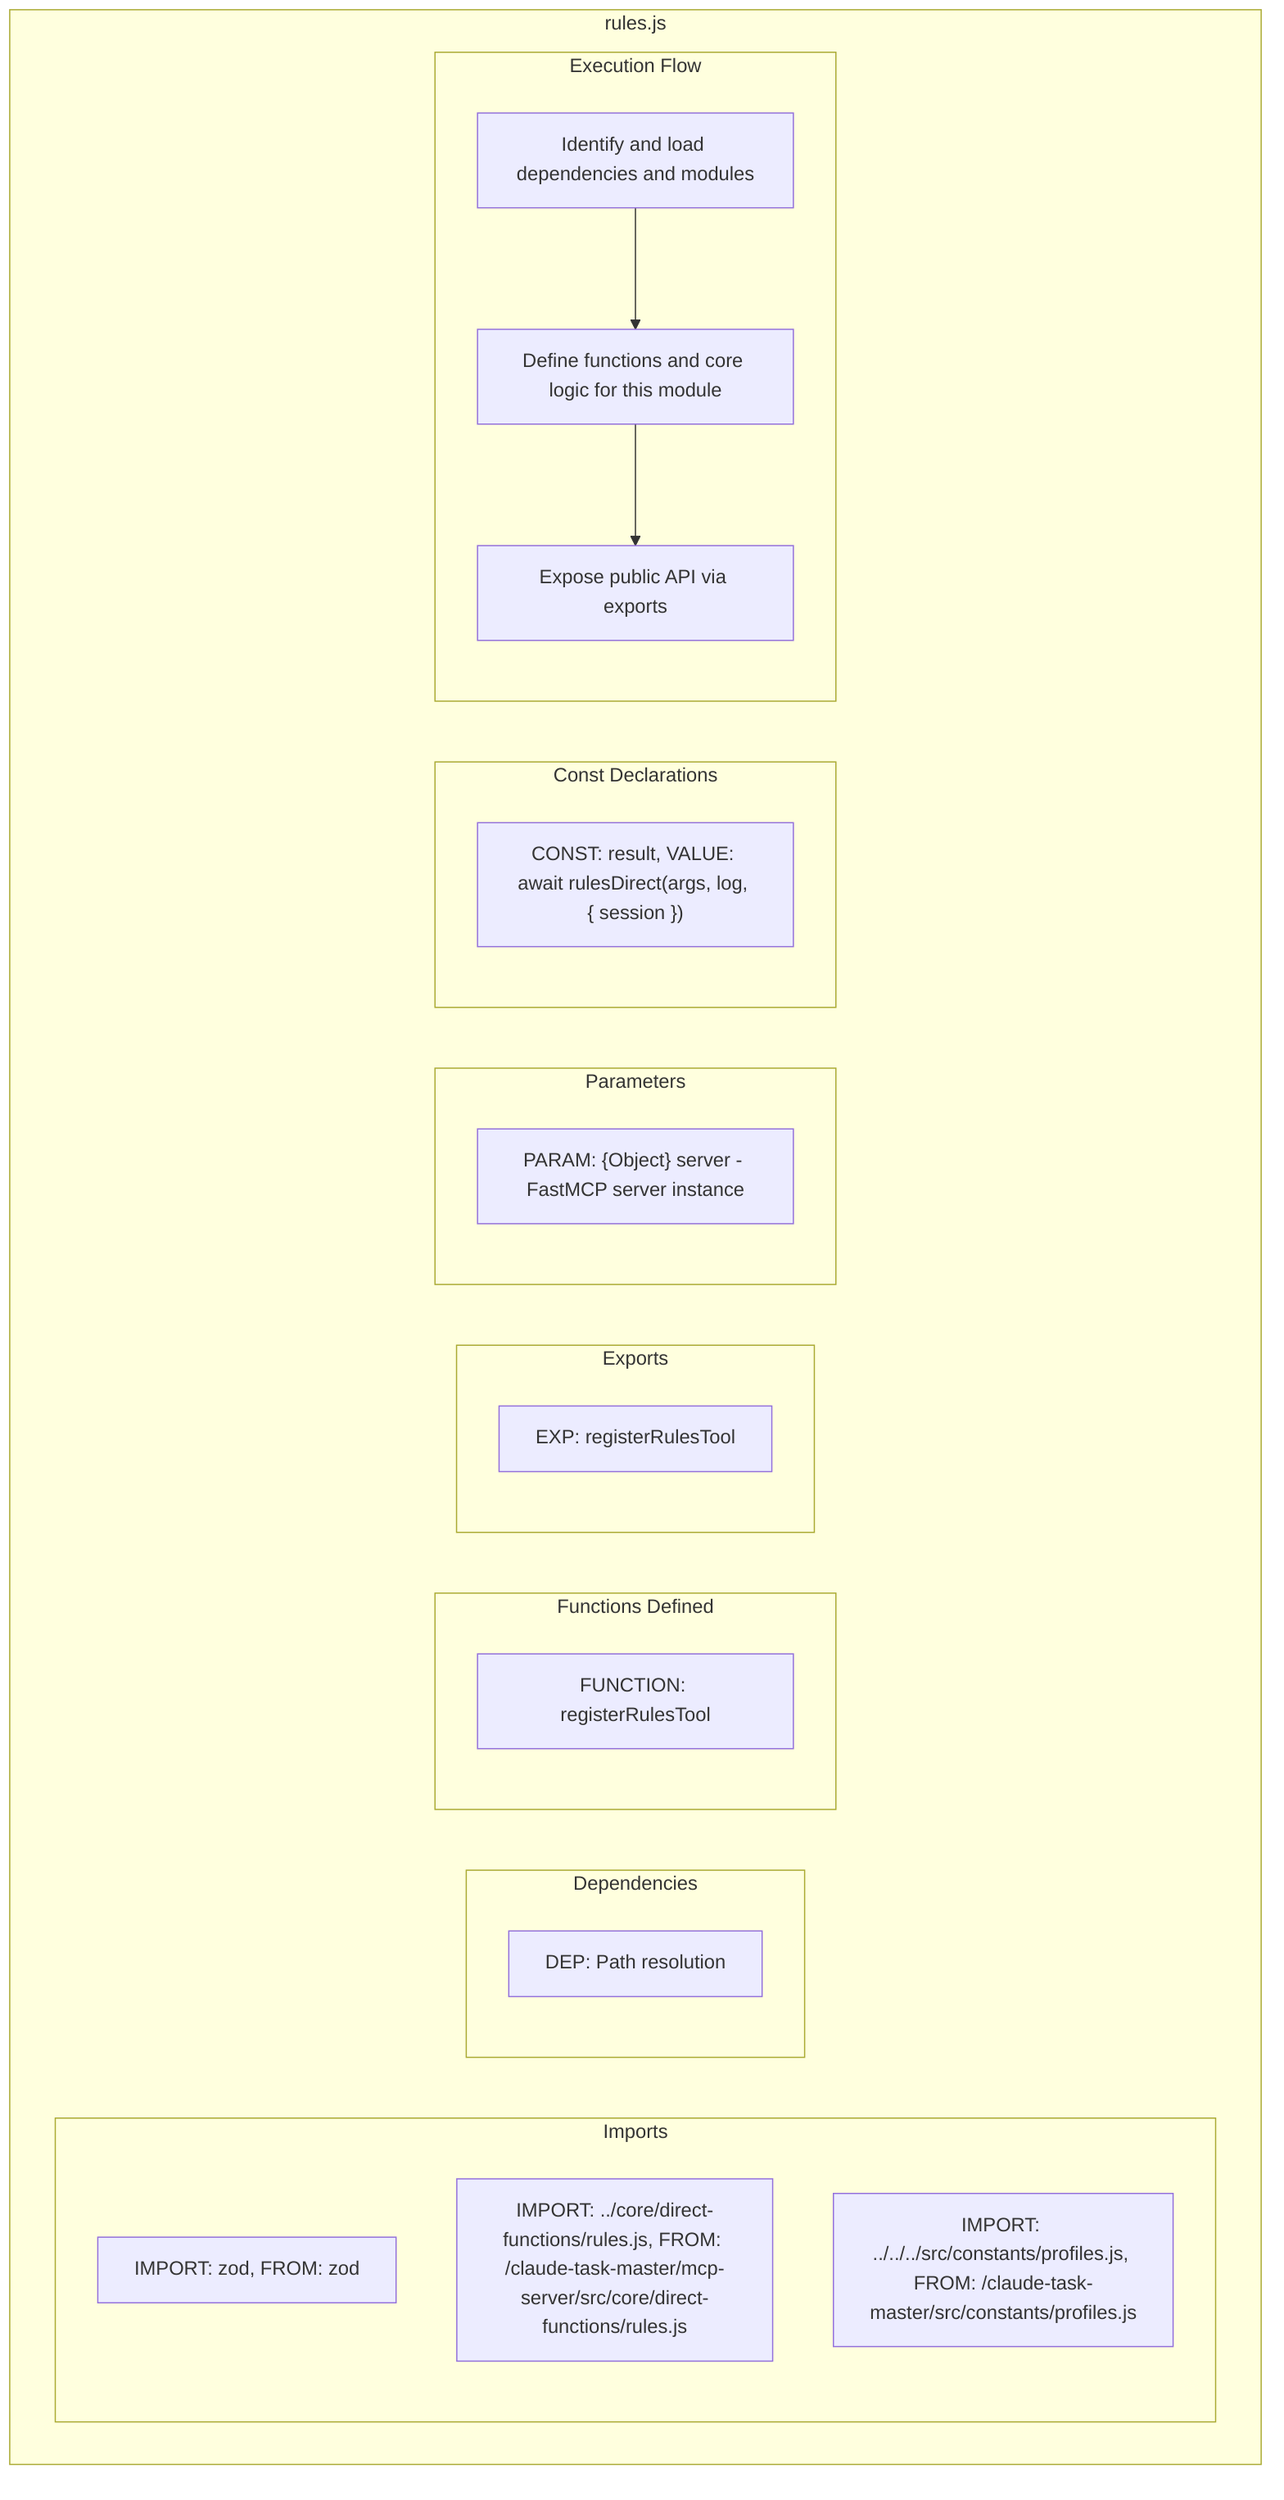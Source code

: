 flowchart TB
    subgraph Imports["Imports"]
        I1["IMPORT: zod, FROM: zod"]
        I2["IMPORT: ../core/direct-functions/rules.js, FROM: /claude-task-master/mcp-server/src/core/direct-functions/rules.js"]
        I3["IMPORT: ../../../src/constants/profiles.js, FROM: /claude-task-master/src/constants/profiles.js"]
    end
    subgraph Dependencies["Dependencies"]
        D1["DEP: Path resolution"]
    end
    subgraph FunctionsDefined["Functions Defined"]
        FU1["FUNCTION: registerRulesTool"]
    end
    subgraph Exports["Exports"]
        E1["EXP: registerRulesTool"]
    end
    subgraph Parameters["Parameters"]
        P1["PARAM: {Object} server - FastMCP server instance"]
    end
    subgraph Constants["Const Declarations"]
        C1["CONST: result, VALUE: await rulesDirect(args, log, { session })"]
    end
    subgraph ExecutionFlow["Execution Flow"]
        FL1["Identify and load dependencies and modules"]
        FL2["Define functions and core logic for this module"]
        FL3["Expose public API via exports"]
    end
    subgraph FileName["rules.js"]
        Imports
        Dependencies
        FunctionsDefined
        Exports
        Parameters
        Constants
        ExecutionFlow
    end
    FL1 --> FL2
    FL2 --> FL3
